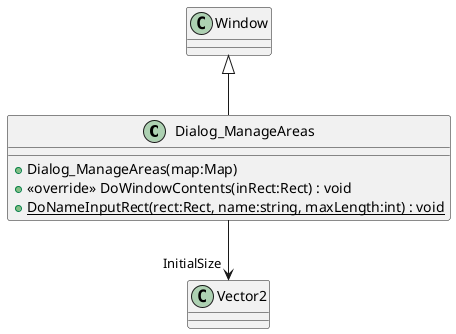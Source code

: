 @startuml
class Dialog_ManageAreas {
    + Dialog_ManageAreas(map:Map)
    + <<override>> DoWindowContents(inRect:Rect) : void
    + {static} DoNameInputRect(rect:Rect, name:string, maxLength:int) : void
}
Window <|-- Dialog_ManageAreas
Dialog_ManageAreas --> "InitialSize" Vector2
@enduml
